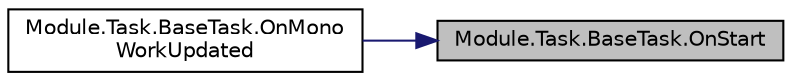 digraph "Module.Task.BaseTask.OnStart"
{
 // LATEX_PDF_SIZE
  edge [fontname="Helvetica",fontsize="10",labelfontname="Helvetica",labelfontsize="10"];
  node [fontname="Helvetica",fontsize="10",shape=record];
  rankdir="RL";
  Node1 [label="Module.Task.BaseTask.OnStart",height=0.2,width=0.4,color="black", fillcolor="grey75", style="filled", fontcolor="black",tooltip=" "];
  Node1 -> Node2 [dir="back",color="midnightblue",fontsize="10",style="solid",fontname="Helvetica"];
  Node2 [label="Module.Task.BaseTask.OnMono\lWorkUpdated",height=0.2,width=0.4,color="black", fillcolor="white", style="filled",URL="$classModule_1_1Task_1_1BaseTask.html#a5a5eed78761e97d3e6376b6240c8719d",tooltip=" "];
}
